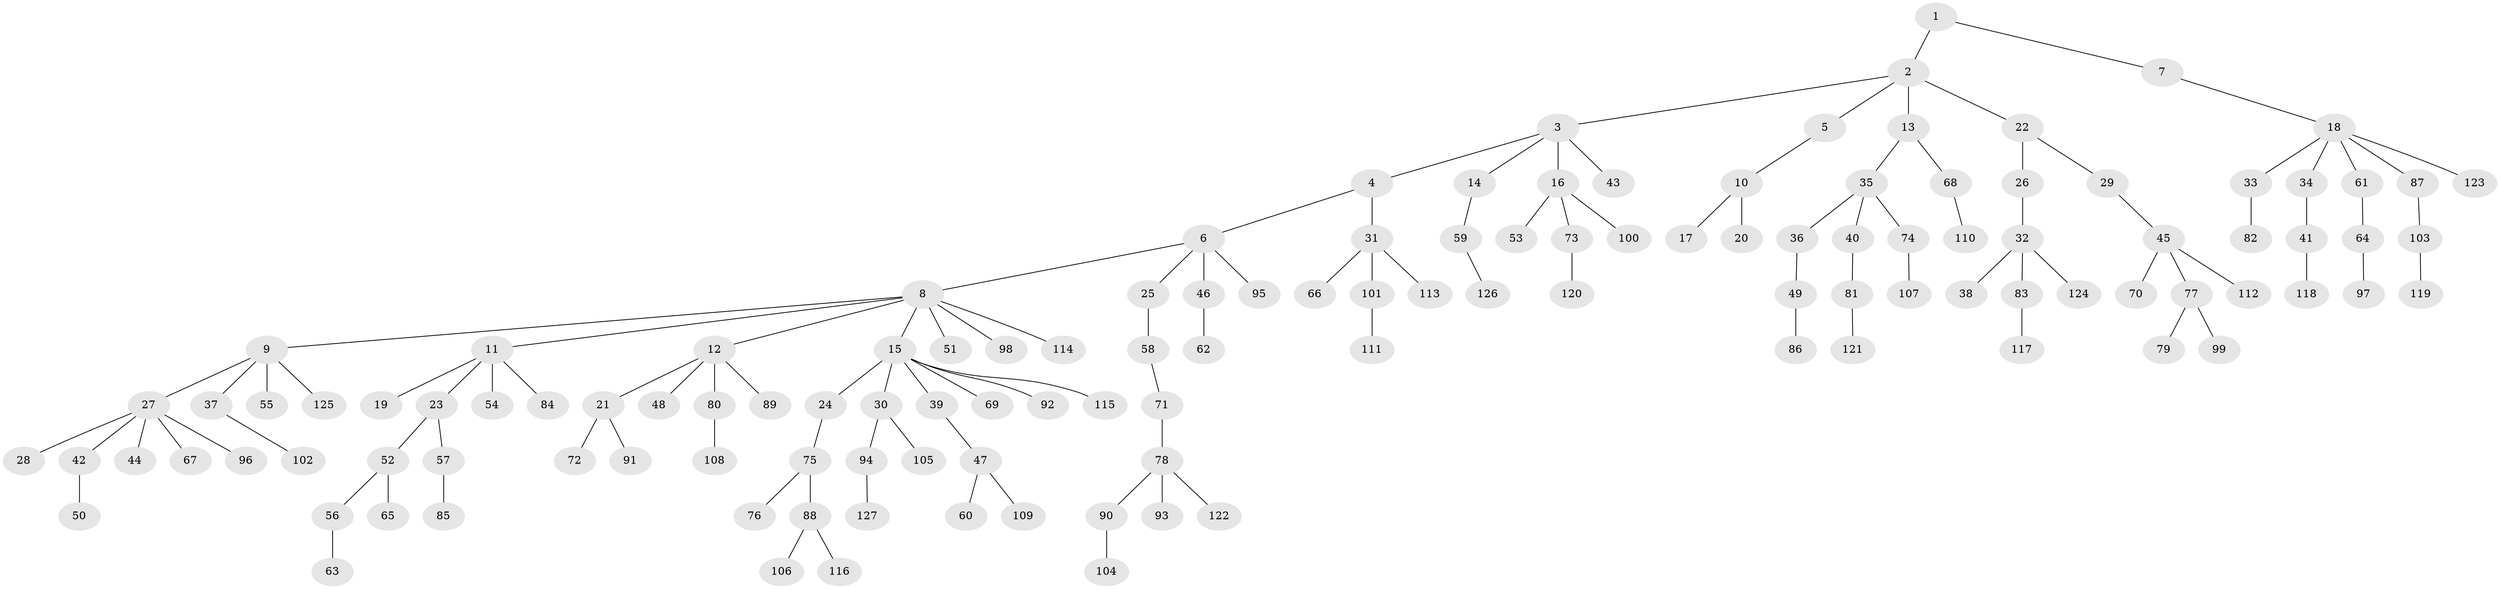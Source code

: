 // Generated by graph-tools (version 1.1) at 2025/02/03/09/25 03:02:31]
// undirected, 127 vertices, 126 edges
graph export_dot {
graph [start="1"]
  node [color=gray90,style=filled];
  1;
  2;
  3;
  4;
  5;
  6;
  7;
  8;
  9;
  10;
  11;
  12;
  13;
  14;
  15;
  16;
  17;
  18;
  19;
  20;
  21;
  22;
  23;
  24;
  25;
  26;
  27;
  28;
  29;
  30;
  31;
  32;
  33;
  34;
  35;
  36;
  37;
  38;
  39;
  40;
  41;
  42;
  43;
  44;
  45;
  46;
  47;
  48;
  49;
  50;
  51;
  52;
  53;
  54;
  55;
  56;
  57;
  58;
  59;
  60;
  61;
  62;
  63;
  64;
  65;
  66;
  67;
  68;
  69;
  70;
  71;
  72;
  73;
  74;
  75;
  76;
  77;
  78;
  79;
  80;
  81;
  82;
  83;
  84;
  85;
  86;
  87;
  88;
  89;
  90;
  91;
  92;
  93;
  94;
  95;
  96;
  97;
  98;
  99;
  100;
  101;
  102;
  103;
  104;
  105;
  106;
  107;
  108;
  109;
  110;
  111;
  112;
  113;
  114;
  115;
  116;
  117;
  118;
  119;
  120;
  121;
  122;
  123;
  124;
  125;
  126;
  127;
  1 -- 2;
  1 -- 7;
  2 -- 3;
  2 -- 5;
  2 -- 13;
  2 -- 22;
  3 -- 4;
  3 -- 14;
  3 -- 16;
  3 -- 43;
  4 -- 6;
  4 -- 31;
  5 -- 10;
  6 -- 8;
  6 -- 25;
  6 -- 46;
  6 -- 95;
  7 -- 18;
  8 -- 9;
  8 -- 11;
  8 -- 12;
  8 -- 15;
  8 -- 51;
  8 -- 98;
  8 -- 114;
  9 -- 27;
  9 -- 37;
  9 -- 55;
  9 -- 125;
  10 -- 17;
  10 -- 20;
  11 -- 19;
  11 -- 23;
  11 -- 54;
  11 -- 84;
  12 -- 21;
  12 -- 48;
  12 -- 80;
  12 -- 89;
  13 -- 35;
  13 -- 68;
  14 -- 59;
  15 -- 24;
  15 -- 30;
  15 -- 39;
  15 -- 69;
  15 -- 92;
  15 -- 115;
  16 -- 53;
  16 -- 73;
  16 -- 100;
  18 -- 33;
  18 -- 34;
  18 -- 61;
  18 -- 87;
  18 -- 123;
  21 -- 72;
  21 -- 91;
  22 -- 26;
  22 -- 29;
  23 -- 52;
  23 -- 57;
  24 -- 75;
  25 -- 58;
  26 -- 32;
  27 -- 28;
  27 -- 42;
  27 -- 44;
  27 -- 67;
  27 -- 96;
  29 -- 45;
  30 -- 94;
  30 -- 105;
  31 -- 66;
  31 -- 101;
  31 -- 113;
  32 -- 38;
  32 -- 83;
  32 -- 124;
  33 -- 82;
  34 -- 41;
  35 -- 36;
  35 -- 40;
  35 -- 74;
  36 -- 49;
  37 -- 102;
  39 -- 47;
  40 -- 81;
  41 -- 118;
  42 -- 50;
  45 -- 70;
  45 -- 77;
  45 -- 112;
  46 -- 62;
  47 -- 60;
  47 -- 109;
  49 -- 86;
  52 -- 56;
  52 -- 65;
  56 -- 63;
  57 -- 85;
  58 -- 71;
  59 -- 126;
  61 -- 64;
  64 -- 97;
  68 -- 110;
  71 -- 78;
  73 -- 120;
  74 -- 107;
  75 -- 76;
  75 -- 88;
  77 -- 79;
  77 -- 99;
  78 -- 90;
  78 -- 93;
  78 -- 122;
  80 -- 108;
  81 -- 121;
  83 -- 117;
  87 -- 103;
  88 -- 106;
  88 -- 116;
  90 -- 104;
  94 -- 127;
  101 -- 111;
  103 -- 119;
}
